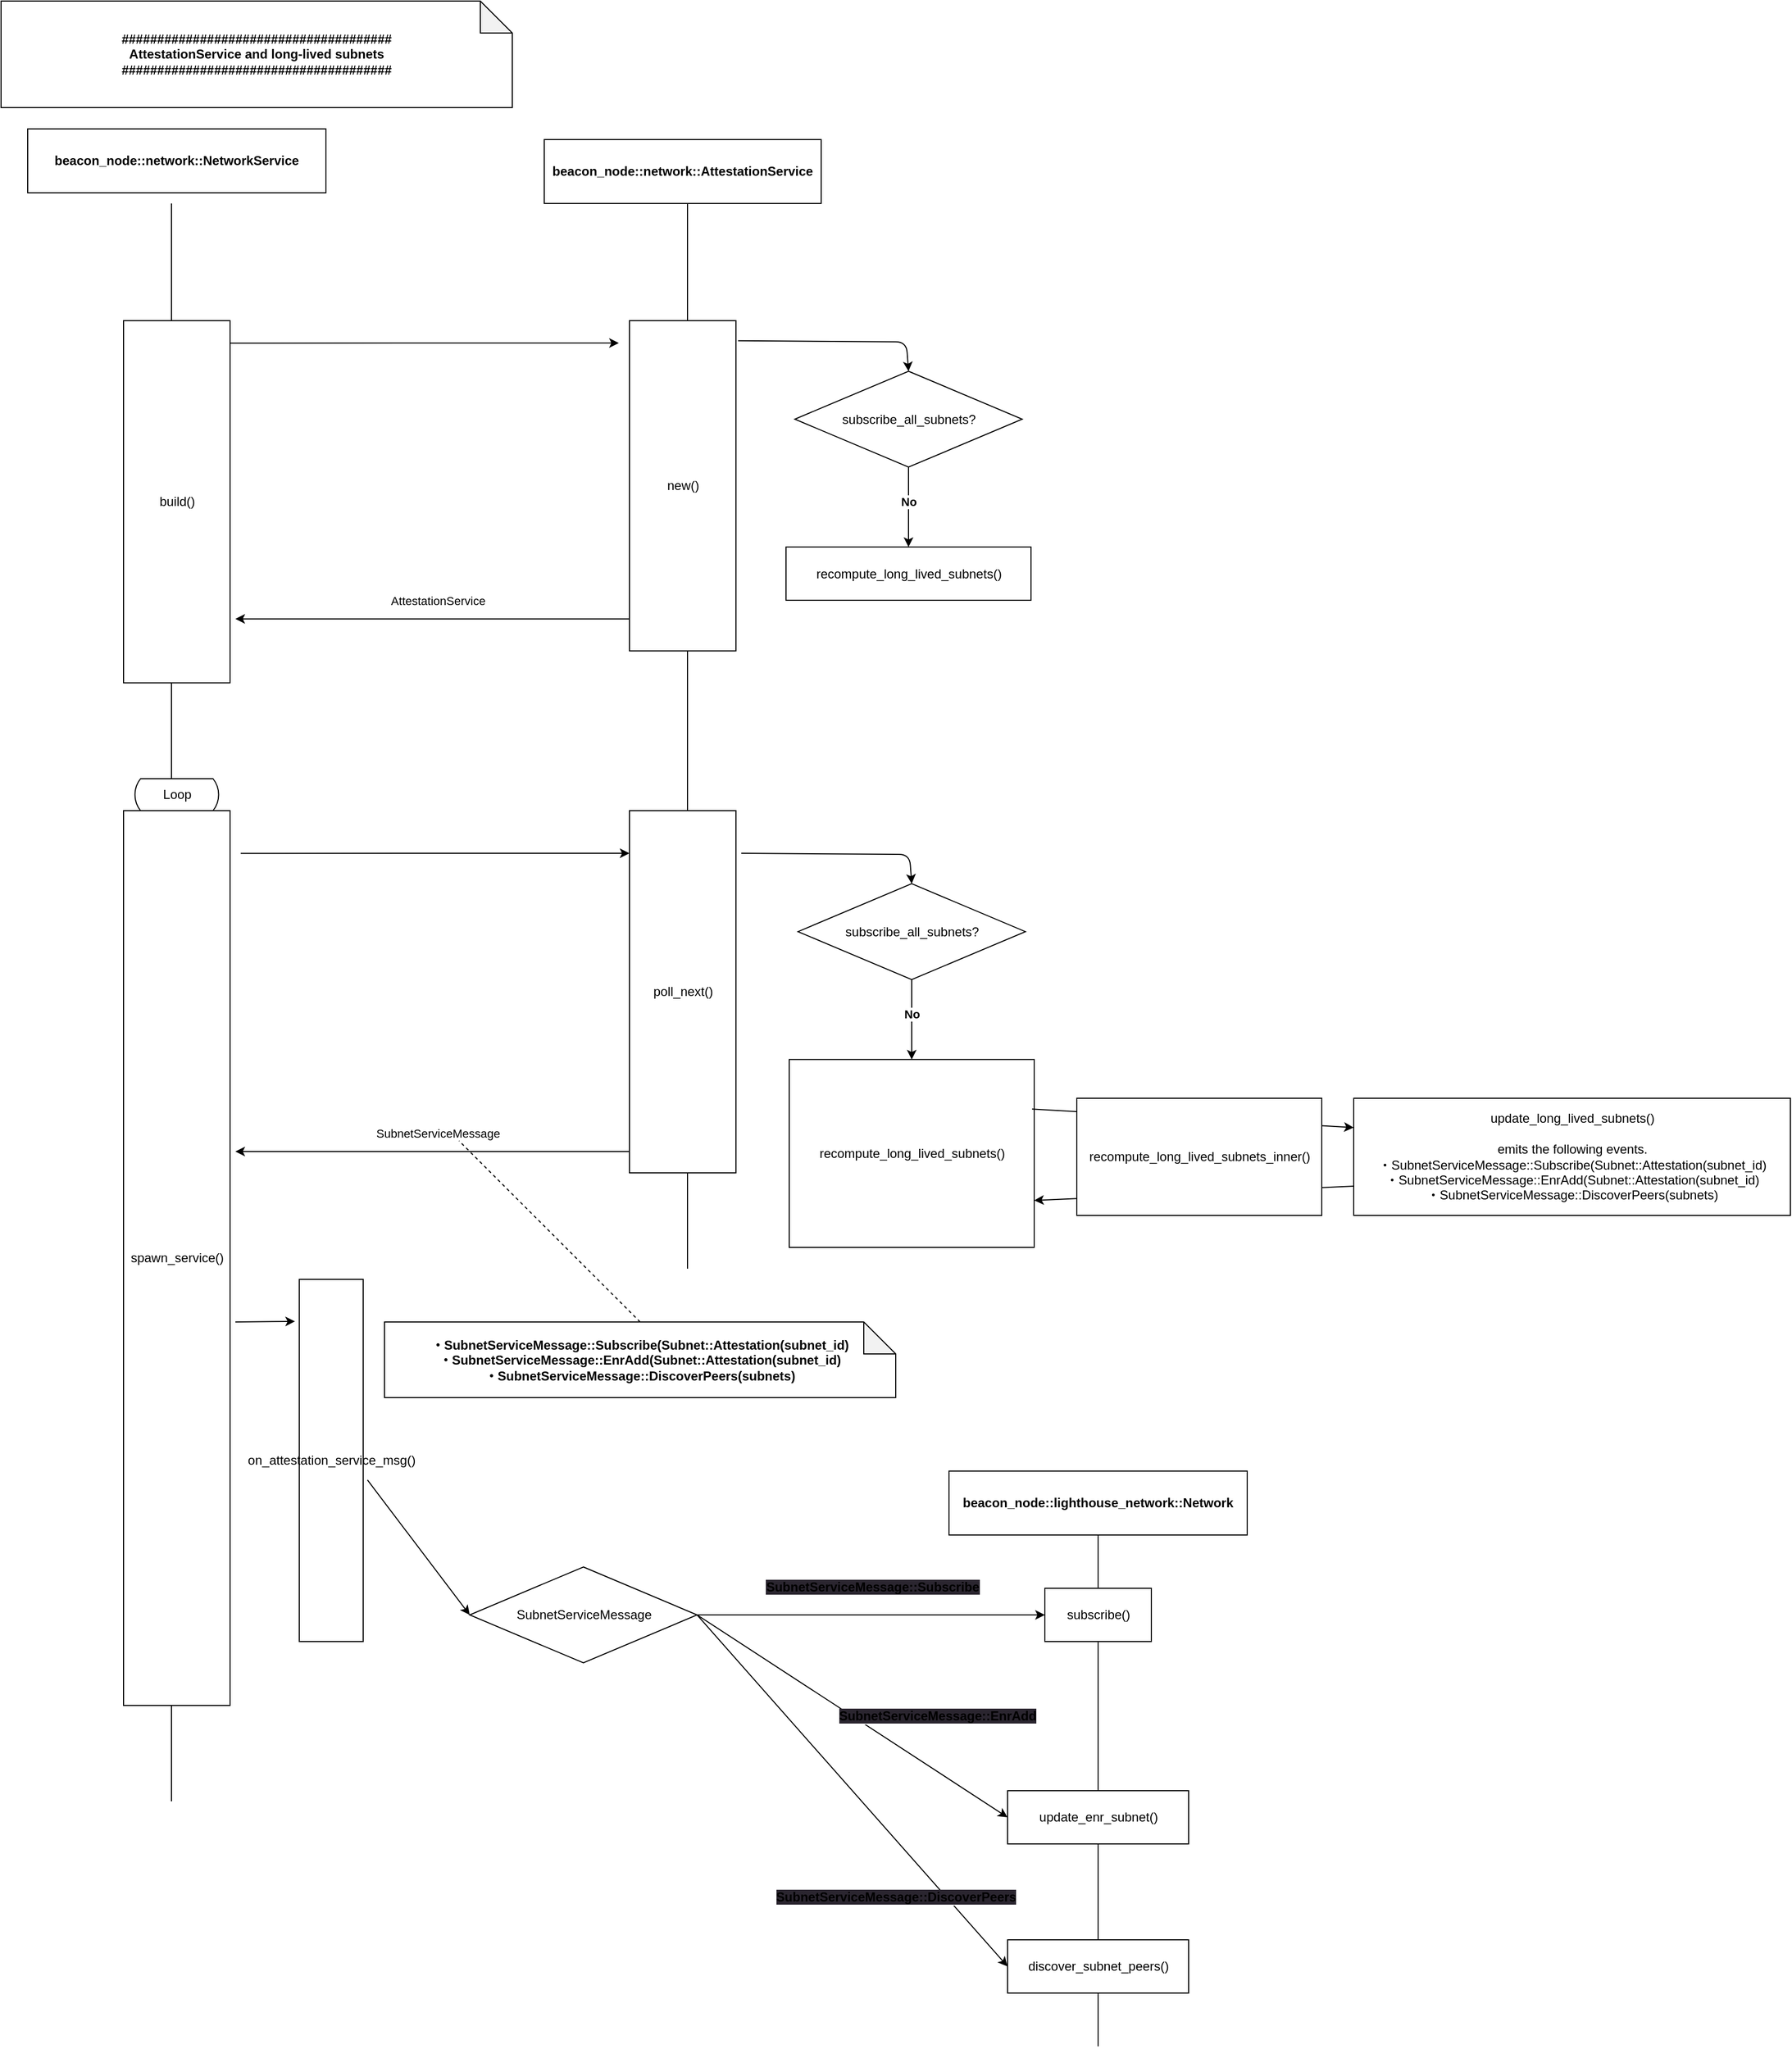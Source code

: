 <mxfile>
    <diagram id="T8pmpTCMuDaPm9wjzUCa" name="Page-1">
        <mxGraphModel dx="2826" dy="1612" grid="1" gridSize="10" guides="1" tooltips="1" connect="1" arrows="1" fold="1" page="1" pageScale="1" pageWidth="827" pageHeight="1169" background="none" math="0" shadow="0">
            <root>
                <mxCell id="0"/>
                <mxCell id="1" parent="0"/>
                <mxCell id="2" value="beacon_node::network::NetworkService" style="rounded=0;whiteSpace=wrap;html=1;fontStyle=1" parent="1" vertex="1">
                    <mxGeometry x="115" y="160" width="280" height="60" as="geometry"/>
                </mxCell>
                <mxCell id="3" value="" style="endArrow=none;html=1;" parent="1" edge="1">
                    <mxGeometry width="50" height="50" relative="1" as="geometry">
                        <mxPoint x="250" y="1730" as="sourcePoint"/>
                        <mxPoint x="250" y="230" as="targetPoint"/>
                    </mxGeometry>
                </mxCell>
                <mxCell id="7" value="beacon_node::network::AttestationService" style="rounded=0;whiteSpace=wrap;html=1;fontStyle=1" parent="1" vertex="1">
                    <mxGeometry x="600" y="170" width="260" height="60" as="geometry"/>
                </mxCell>
                <mxCell id="8" value="" style="endArrow=classic;html=1;startArrow=none;exitX=1;exitY=0.062;exitDx=0;exitDy=0;exitPerimeter=0;" parent="1" edge="1" source="67">
                    <mxGeometry width="50" height="50" relative="1" as="geometry">
                        <mxPoint x="250" y="370" as="sourcePoint"/>
                        <mxPoint x="670" y="361" as="targetPoint"/>
                    </mxGeometry>
                </mxCell>
                <mxCell id="10" value="" style="endArrow=none;html=1;" parent="1" edge="1">
                    <mxGeometry width="50" height="50" relative="1" as="geometry">
                        <mxPoint x="734.5" y="1230" as="sourcePoint"/>
                        <mxPoint x="734.5" y="230" as="targetPoint"/>
                    </mxGeometry>
                </mxCell>
                <mxCell id="11" value="######################################&lt;br&gt;AttestationService and long-lived subnets&lt;br&gt;######################################" style="shape=note;whiteSpace=wrap;html=1;backgroundOutline=1;darkOpacity=0.05;fontStyle=1" parent="1" vertex="1">
                    <mxGeometry x="90" y="40" width="480" height="100" as="geometry"/>
                </mxCell>
                <mxCell id="14" value="beacon_node::lighthouse_network::Network" style="rounded=0;whiteSpace=wrap;html=1;fontStyle=1" parent="1" vertex="1">
                    <mxGeometry x="980" y="1420" width="280" height="60" as="geometry"/>
                </mxCell>
                <mxCell id="17" value="" style="endArrow=none;html=1;" parent="1" edge="1">
                    <mxGeometry width="50" height="50" relative="1" as="geometry">
                        <mxPoint x="1120" y="1960" as="sourcePoint"/>
                        <mxPoint x="1120" y="1480" as="targetPoint"/>
                    </mxGeometry>
                </mxCell>
                <mxCell id="68" value="" style="endArrow=none;html=1;" edge="1" parent="1" target="67">
                    <mxGeometry width="50" height="50" relative="1" as="geometry">
                        <mxPoint x="250" y="370" as="sourcePoint"/>
                        <mxPoint x="720" y="370" as="targetPoint"/>
                    </mxGeometry>
                </mxCell>
                <mxCell id="67" value="build()" style="html=1;dashed=0;whitespace=wrap;" vertex="1" parent="1">
                    <mxGeometry x="205" y="340" width="100" height="340" as="geometry"/>
                </mxCell>
                <mxCell id="70" value="new()" style="html=1;dashed=0;whitespace=wrap;" vertex="1" parent="1">
                    <mxGeometry x="680" y="340" width="100" height="310" as="geometry"/>
                </mxCell>
                <mxCell id="71" value="subscribe_all_subnets?" style="shape=rhombus;html=1;dashed=0;whitespace=wrap;perimeter=rhombusPerimeter;" vertex="1" parent="1">
                    <mxGeometry x="835.25" y="387.5" width="213.5" height="90" as="geometry"/>
                </mxCell>
                <mxCell id="72" value="recompute_long_lived_subnets()" style="html=1;dashed=0;whitespace=wrap;" vertex="1" parent="1">
                    <mxGeometry x="827" y="552.5" width="230" height="50" as="geometry"/>
                </mxCell>
                <mxCell id="73" value="" style="endArrow=classic;html=1;entryX=0.5;entryY=0;entryDx=0;entryDy=0;exitX=0.5;exitY=1;exitDx=0;exitDy=0;" edge="1" parent="1" source="71" target="72">
                    <mxGeometry width="50" height="50" relative="1" as="geometry">
                        <mxPoint x="562" y="617.5" as="sourcePoint"/>
                        <mxPoint x="612" y="567.5" as="targetPoint"/>
                        <Array as="points">
                            <mxPoint x="942" y="522.5"/>
                        </Array>
                    </mxGeometry>
                </mxCell>
                <mxCell id="74" value="No" style="edgeLabel;html=1;align=center;verticalAlign=middle;resizable=0;points=[];fontStyle=1" vertex="1" connectable="0" parent="73">
                    <mxGeometry x="-0.505" relative="1" as="geometry">
                        <mxPoint y="14" as="offset"/>
                    </mxGeometry>
                </mxCell>
                <mxCell id="75" value="" style="endArrow=classic;html=1;startArrow=none;" edge="1" parent="1">
                    <mxGeometry width="50" height="50" relative="1" as="geometry">
                        <mxPoint x="680" y="620" as="sourcePoint"/>
                        <mxPoint x="310" y="620" as="targetPoint"/>
                    </mxGeometry>
                </mxCell>
                <mxCell id="77" value="AttestationService" style="edgeLabel;html=1;align=center;verticalAlign=middle;resizable=0;points=[];" vertex="1" connectable="0" parent="75">
                    <mxGeometry x="0.265" y="-1" relative="1" as="geometry">
                        <mxPoint x="54" y="-16" as="offset"/>
                    </mxGeometry>
                </mxCell>
                <mxCell id="78" value="spawn_service()" style="html=1;dashed=0;whitespace=wrap;" vertex="1" parent="1">
                    <mxGeometry x="205" y="800" width="100" height="840" as="geometry"/>
                </mxCell>
                <mxCell id="76" value="" style="endArrow=classic;html=1;startArrow=none;entryX=0.5;entryY=0;entryDx=0;entryDy=0;exitX=1.02;exitY=0.061;exitDx=0;exitDy=0;exitPerimeter=0;" edge="1" parent="1" source="70" target="71">
                    <mxGeometry width="50" height="50" relative="1" as="geometry">
                        <mxPoint x="315" y="390.294" as="sourcePoint"/>
                        <mxPoint x="690" y="505" as="targetPoint"/>
                        <Array as="points">
                            <mxPoint x="940" y="360"/>
                        </Array>
                    </mxGeometry>
                </mxCell>
                <mxCell id="80" value="poll_next()" style="html=1;dashed=0;whitespace=wrap;" vertex="1" parent="1">
                    <mxGeometry x="680" y="800" width="100" height="340" as="geometry"/>
                </mxCell>
                <mxCell id="81" value="" style="endArrow=classic;html=1;startArrow=none;exitX=1;exitY=0.062;exitDx=0;exitDy=0;exitPerimeter=0;" edge="1" parent="1">
                    <mxGeometry width="50" height="50" relative="1" as="geometry">
                        <mxPoint x="315" y="840.08" as="sourcePoint"/>
                        <mxPoint x="680" y="840" as="targetPoint"/>
                    </mxGeometry>
                </mxCell>
                <mxCell id="82" value="subscribe_all_subnets?" style="shape=rhombus;html=1;dashed=0;whitespace=wrap;perimeter=rhombusPerimeter;" vertex="1" parent="1">
                    <mxGeometry x="838.25" y="868.59" width="213.5" height="90" as="geometry"/>
                </mxCell>
                <mxCell id="83" value="recompute_long_lived_subnets()" style="html=1;dashed=0;whitespace=wrap;" vertex="1" parent="1">
                    <mxGeometry x="830" y="1033.59" width="230" height="176.41" as="geometry"/>
                </mxCell>
                <mxCell id="84" value="" style="endArrow=classic;html=1;entryX=0.5;entryY=0;entryDx=0;entryDy=0;exitX=0.5;exitY=1;exitDx=0;exitDy=0;" edge="1" parent="1" source="82" target="83">
                    <mxGeometry width="50" height="50" relative="1" as="geometry">
                        <mxPoint x="565" y="1098.59" as="sourcePoint"/>
                        <mxPoint x="615" y="1048.59" as="targetPoint"/>
                        <Array as="points">
                            <mxPoint x="945" y="1003.59"/>
                        </Array>
                    </mxGeometry>
                </mxCell>
                <mxCell id="85" value="No" style="edgeLabel;html=1;align=center;verticalAlign=middle;resizable=0;points=[];fontStyle=1" vertex="1" connectable="0" parent="84">
                    <mxGeometry x="-0.505" relative="1" as="geometry">
                        <mxPoint y="14" as="offset"/>
                    </mxGeometry>
                </mxCell>
                <mxCell id="86" value="" style="endArrow=classic;html=1;startArrow=none;entryX=0.5;entryY=0;entryDx=0;entryDy=0;exitX=1.02;exitY=0.061;exitDx=0;exitDy=0;exitPerimeter=0;" edge="1" parent="1" target="82">
                    <mxGeometry width="50" height="50" relative="1" as="geometry">
                        <mxPoint x="785" y="840" as="sourcePoint"/>
                        <mxPoint x="693" y="986.09" as="targetPoint"/>
                        <Array as="points">
                            <mxPoint x="943" y="841.09"/>
                        </Array>
                    </mxGeometry>
                </mxCell>
                <mxCell id="87" value="" style="endArrow=classic;html=1;startArrow=none;" edge="1" parent="1">
                    <mxGeometry width="50" height="50" relative="1" as="geometry">
                        <mxPoint x="680" y="1120" as="sourcePoint"/>
                        <mxPoint x="310" y="1120" as="targetPoint"/>
                    </mxGeometry>
                </mxCell>
                <mxCell id="88" value="SubnetServiceMessage" style="edgeLabel;html=1;align=center;verticalAlign=middle;resizable=0;points=[];" vertex="1" connectable="0" parent="87">
                    <mxGeometry x="0.265" y="-1" relative="1" as="geometry">
                        <mxPoint x="54" y="-16" as="offset"/>
                    </mxGeometry>
                </mxCell>
                <mxCell id="89" value="Loop" style="html=1;dashed=0;whitespace=wrap;shape=mxgraph.dfd.loop" vertex="1" parent="1">
                    <mxGeometry x="215" y="770" width="80" height="30" as="geometry"/>
                </mxCell>
                <mxCell id="90" value="・SubnetServiceMessage::Subscribe(Subnet::Attestation(subnet_id)&lt;br&gt;・SubnetServiceMessage::EnrAdd(Subnet::Attestation(subnet_id)&lt;br&gt;・SubnetServiceMessage::DiscoverPeers(subnets)" style="shape=note;whiteSpace=wrap;html=1;backgroundOutline=1;darkOpacity=0.05;fontStyle=1" vertex="1" parent="1">
                    <mxGeometry x="450" y="1280" width="480" height="71" as="geometry"/>
                </mxCell>
                <mxCell id="92" value="update_long_lived_subnets()&lt;br&gt;&lt;br&gt;emits the following events.&lt;br&gt;・SubnetServiceMessage::Subscribe(Subnet::Attestation(subnet_id)&lt;br style=&quot;&quot;&gt;・SubnetServiceMessage::EnrAdd(Subnet::Attestation(subnet_id)&lt;br style=&quot;&quot;&gt;・SubnetServiceMessage::DiscoverPeers(subnets)" style="html=1;dashed=0;whitespace=wrap;" vertex="1" parent="1">
                    <mxGeometry x="1360" y="1070" width="410" height="110" as="geometry"/>
                </mxCell>
                <mxCell id="93" value="" style="endArrow=classic;html=1;startArrow=none;exitX=1;exitY=0.062;exitDx=0;exitDy=0;exitPerimeter=0;entryX=0;entryY=0.25;entryDx=0;entryDy=0;" edge="1" parent="1" target="92">
                    <mxGeometry width="50" height="50" relative="1" as="geometry">
                        <mxPoint x="1058" y="1080.08" as="sourcePoint"/>
                        <mxPoint x="1423" y="1080" as="targetPoint"/>
                    </mxGeometry>
                </mxCell>
                <mxCell id="94" value="" style="endArrow=classic;html=1;startArrow=none;entryX=1;entryY=0.75;entryDx=0;entryDy=0;exitX=0;exitY=0.75;exitDx=0;exitDy=0;" edge="1" parent="1" source="92" target="83">
                    <mxGeometry width="50" height="50" relative="1" as="geometry">
                        <mxPoint x="1400" y="1410" as="sourcePoint"/>
                        <mxPoint x="1370" y="1120" as="targetPoint"/>
                    </mxGeometry>
                </mxCell>
                <mxCell id="91" value="recompute_long_lived_subnets_inner()" style="html=1;dashed=0;whitespace=wrap;" vertex="1" parent="1">
                    <mxGeometry x="1100" y="1070" width="230" height="110" as="geometry"/>
                </mxCell>
                <mxCell id="97" value="on_attestation_service_msg()" style="html=1;dashed=0;whitespace=wrap;" vertex="1" parent="1">
                    <mxGeometry x="370" y="1240" width="60" height="340" as="geometry"/>
                </mxCell>
                <mxCell id="100" value="" style="endArrow=none;dashed=1;html=1;exitX=0.5;exitY=0;exitDx=0;exitDy=0;exitPerimeter=0;" edge="1" parent="1" source="90">
                    <mxGeometry width="50" height="50" relative="1" as="geometry">
                        <mxPoint x="1350" y="1240" as="sourcePoint"/>
                        <mxPoint x="520" y="1110" as="targetPoint"/>
                    </mxGeometry>
                </mxCell>
                <mxCell id="101" value="subscribe()" style="html=1;dashed=0;whitespace=wrap;" vertex="1" parent="1">
                    <mxGeometry x="1070" y="1530" width="100" height="50" as="geometry"/>
                </mxCell>
                <mxCell id="104" value="SubnetServiceMessage" style="shape=rhombus;html=1;dashed=0;whitespace=wrap;perimeter=rhombusPerimeter;" vertex="1" parent="1">
                    <mxGeometry x="530" y="1510" width="213.5" height="90" as="geometry"/>
                </mxCell>
                <mxCell id="105" value="" style="endArrow=classic;html=1;startArrow=none;exitX=1.067;exitY=0.554;exitDx=0;exitDy=0;entryX=0;entryY=0.5;entryDx=0;entryDy=0;exitPerimeter=0;" edge="1" parent="1" source="97" target="104">
                    <mxGeometry width="50" height="50" relative="1" as="geometry">
                        <mxPoint x="325" y="850.08" as="sourcePoint"/>
                        <mxPoint x="690" y="850" as="targetPoint"/>
                    </mxGeometry>
                </mxCell>
                <mxCell id="106" value="" style="endArrow=classic;html=1;startArrow=none;entryX=-0.067;entryY=0.116;entryDx=0;entryDy=0;entryPerimeter=0;" edge="1" parent="1" target="97">
                    <mxGeometry width="50" height="50" relative="1" as="geometry">
                        <mxPoint x="310" y="1280" as="sourcePoint"/>
                        <mxPoint x="540" y="1438" as="targetPoint"/>
                    </mxGeometry>
                </mxCell>
                <mxCell id="107" value="" style="endArrow=classic;html=1;startArrow=none;exitX=1;exitY=0.5;exitDx=0;exitDy=0;entryX=0;entryY=0.5;entryDx=0;entryDy=0;" edge="1" parent="1" source="104" target="101">
                    <mxGeometry width="50" height="50" relative="1" as="geometry">
                        <mxPoint x="444.02" y="1438.36" as="sourcePoint"/>
                        <mxPoint x="880" y="1510" as="targetPoint"/>
                    </mxGeometry>
                </mxCell>
                <mxCell id="108" value="&lt;span style=&quot;font-size: 12px; font-weight: 700; background-color: rgb(42, 37, 47);&quot;&gt;SubnetServiceMessage::Subscribe&lt;/span&gt;" style="edgeLabel;html=1;align=center;verticalAlign=middle;resizable=0;points=[];" vertex="1" connectable="0" parent="107">
                    <mxGeometry x="0.078" y="3" relative="1" as="geometry">
                        <mxPoint x="-12" y="-23" as="offset"/>
                    </mxGeometry>
                </mxCell>
                <mxCell id="109" value="update_enr_subnet()" style="html=1;dashed=0;whitespace=wrap;" vertex="1" parent="1">
                    <mxGeometry x="1035" y="1720" width="170" height="50" as="geometry"/>
                </mxCell>
                <mxCell id="110" value="discover_subnet_peers()" style="html=1;dashed=0;whitespace=wrap;" vertex="1" parent="1">
                    <mxGeometry x="1035" y="1860" width="170" height="50" as="geometry"/>
                </mxCell>
                <mxCell id="111" value="" style="endArrow=classic;html=1;startArrow=none;exitX=1;exitY=0.5;exitDx=0;exitDy=0;entryX=0;entryY=0.5;entryDx=0;entryDy=0;" edge="1" parent="1" source="104" target="109">
                    <mxGeometry width="50" height="50" relative="1" as="geometry">
                        <mxPoint x="753.5" y="1565" as="sourcePoint"/>
                        <mxPoint x="1080" y="1565" as="targetPoint"/>
                    </mxGeometry>
                </mxCell>
                <mxCell id="112" value="&lt;span style=&quot;font-size: 12px; font-weight: 700; background-color: rgb(42, 37, 47);&quot;&gt;SubnetServiceMessage::EnrAdd&lt;/span&gt;" style="edgeLabel;html=1;align=center;verticalAlign=middle;resizable=0;points=[];" vertex="1" connectable="0" parent="111">
                    <mxGeometry x="0.078" y="3" relative="1" as="geometry">
                        <mxPoint x="67" y="-5" as="offset"/>
                    </mxGeometry>
                </mxCell>
                <mxCell id="113" value="" style="endArrow=classic;html=1;startArrow=none;exitX=1;exitY=0.5;exitDx=0;exitDy=0;entryX=0;entryY=0.5;entryDx=0;entryDy=0;" edge="1" parent="1" source="104" target="110">
                    <mxGeometry width="50" height="50" relative="1" as="geometry">
                        <mxPoint x="753.5" y="1565" as="sourcePoint"/>
                        <mxPoint x="1045" y="1755" as="targetPoint"/>
                    </mxGeometry>
                </mxCell>
                <mxCell id="114" value="&lt;span style=&quot;font-size: 12px; font-weight: 700; background-color: rgb(42, 37, 47);&quot;&gt;SubnetServiceMessage::DiscoverPeers&lt;/span&gt;" style="edgeLabel;html=1;align=center;verticalAlign=middle;resizable=0;points=[];" vertex="1" connectable="0" parent="113">
                    <mxGeometry x="0.078" y="3" relative="1" as="geometry">
                        <mxPoint x="27" y="89" as="offset"/>
                    </mxGeometry>
                </mxCell>
            </root>
        </mxGraphModel>
    </diagram>
</mxfile>